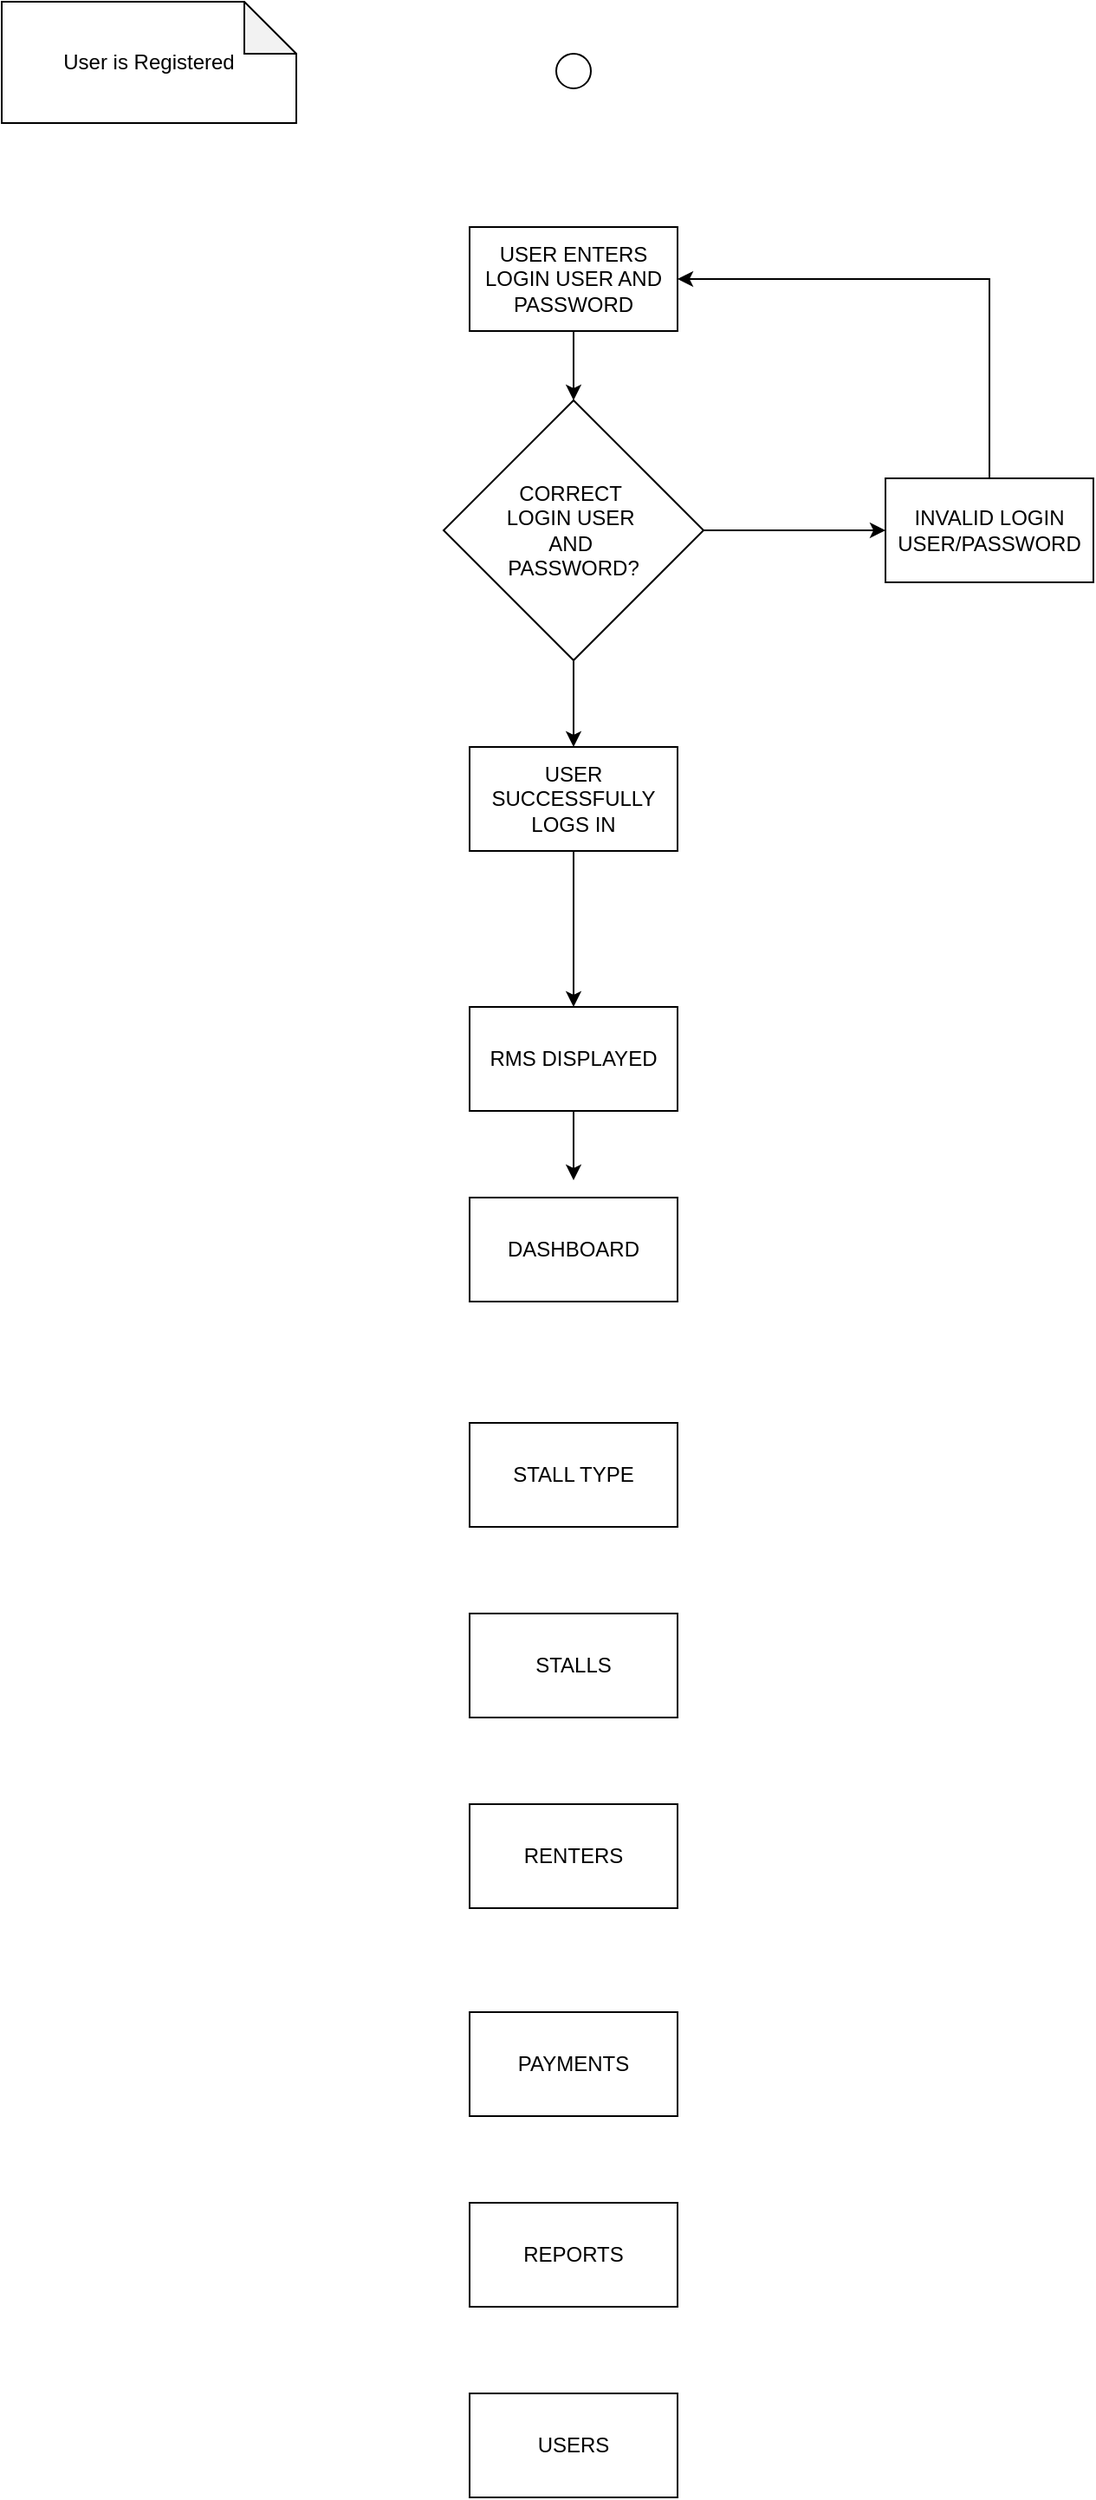 <mxfile version="25.0.1">
  <diagram name="Page-1" id="4rm_w3GbS4QPZRmgDqCC">
    <mxGraphModel dx="1687" dy="875" grid="1" gridSize="10" guides="1" tooltips="1" connect="1" arrows="1" fold="1" page="1" pageScale="1" pageWidth="827" pageHeight="1169" math="0" shadow="0">
      <root>
        <mxCell id="0" />
        <mxCell id="1" parent="0" />
        <mxCell id="zmhzkxxj4Uhy-0csrFuB-2" value="" style="ellipse;whiteSpace=wrap;html=1;aspect=fixed;" vertex="1" parent="1">
          <mxGeometry x="370" y="60" width="20" height="20" as="geometry" />
        </mxCell>
        <mxCell id="zmhzkxxj4Uhy-0csrFuB-3" value="User is Registered" style="shape=note;whiteSpace=wrap;html=1;backgroundOutline=1;darkOpacity=0.05;" vertex="1" parent="1">
          <mxGeometry x="50" y="30" width="170" height="70" as="geometry" />
        </mxCell>
        <mxCell id="zmhzkxxj4Uhy-0csrFuB-10" style="edgeStyle=orthogonalEdgeStyle;rounded=0;orthogonalLoop=1;jettySize=auto;html=1;entryX=0.5;entryY=0;entryDx=0;entryDy=0;" edge="1" parent="1" source="zmhzkxxj4Uhy-0csrFuB-4" target="zmhzkxxj4Uhy-0csrFuB-5">
          <mxGeometry relative="1" as="geometry" />
        </mxCell>
        <mxCell id="zmhzkxxj4Uhy-0csrFuB-4" value="USER ENTERS LOGIN USER AND PASSWORD" style="rounded=0;whiteSpace=wrap;html=1;" vertex="1" parent="1">
          <mxGeometry x="320" y="160" width="120" height="60" as="geometry" />
        </mxCell>
        <mxCell id="zmhzkxxj4Uhy-0csrFuB-8" style="edgeStyle=orthogonalEdgeStyle;rounded=0;orthogonalLoop=1;jettySize=auto;html=1;entryX=0;entryY=0.5;entryDx=0;entryDy=0;" edge="1" parent="1" source="zmhzkxxj4Uhy-0csrFuB-5" target="zmhzkxxj4Uhy-0csrFuB-7">
          <mxGeometry relative="1" as="geometry" />
        </mxCell>
        <mxCell id="zmhzkxxj4Uhy-0csrFuB-11" style="edgeStyle=orthogonalEdgeStyle;rounded=0;orthogonalLoop=1;jettySize=auto;html=1;" edge="1" parent="1" source="zmhzkxxj4Uhy-0csrFuB-5">
          <mxGeometry relative="1" as="geometry">
            <mxPoint x="380" y="460" as="targetPoint" />
          </mxGeometry>
        </mxCell>
        <mxCell id="zmhzkxxj4Uhy-0csrFuB-5" value="CORRECT&amp;nbsp;&lt;div&gt;LOGIN USER&amp;nbsp;&lt;/div&gt;&lt;div&gt;AND&amp;nbsp;&lt;/div&gt;&lt;div&gt;PASSWORD?&lt;/div&gt;" style="rhombus;whiteSpace=wrap;html=1;" vertex="1" parent="1">
          <mxGeometry x="305" y="260" width="150" height="150" as="geometry" />
        </mxCell>
        <mxCell id="zmhzkxxj4Uhy-0csrFuB-9" style="edgeStyle=orthogonalEdgeStyle;rounded=0;orthogonalLoop=1;jettySize=auto;html=1;entryX=1;entryY=0.5;entryDx=0;entryDy=0;" edge="1" parent="1" source="zmhzkxxj4Uhy-0csrFuB-7" target="zmhzkxxj4Uhy-0csrFuB-4">
          <mxGeometry relative="1" as="geometry">
            <Array as="points">
              <mxPoint x="620" y="190" />
            </Array>
          </mxGeometry>
        </mxCell>
        <mxCell id="zmhzkxxj4Uhy-0csrFuB-7" value="INVALID LOGIN USER/PASSWORD" style="rounded=0;whiteSpace=wrap;html=1;" vertex="1" parent="1">
          <mxGeometry x="560" y="305" width="120" height="60" as="geometry" />
        </mxCell>
        <mxCell id="zmhzkxxj4Uhy-0csrFuB-14" style="edgeStyle=orthogonalEdgeStyle;rounded=0;orthogonalLoop=1;jettySize=auto;html=1;entryX=0.5;entryY=0;entryDx=0;entryDy=0;" edge="1" parent="1" source="zmhzkxxj4Uhy-0csrFuB-12" target="zmhzkxxj4Uhy-0csrFuB-13">
          <mxGeometry relative="1" as="geometry" />
        </mxCell>
        <mxCell id="zmhzkxxj4Uhy-0csrFuB-12" value="USER SUCCESSFULLY LOGS IN" style="rounded=0;whiteSpace=wrap;html=1;" vertex="1" parent="1">
          <mxGeometry x="320" y="460" width="120" height="60" as="geometry" />
        </mxCell>
        <mxCell id="zmhzkxxj4Uhy-0csrFuB-16" style="edgeStyle=orthogonalEdgeStyle;rounded=0;orthogonalLoop=1;jettySize=auto;html=1;" edge="1" parent="1" source="zmhzkxxj4Uhy-0csrFuB-13">
          <mxGeometry relative="1" as="geometry">
            <mxPoint x="380" y="710" as="targetPoint" />
          </mxGeometry>
        </mxCell>
        <mxCell id="zmhzkxxj4Uhy-0csrFuB-13" value="RMS DISPLAYED" style="rounded=0;whiteSpace=wrap;html=1;" vertex="1" parent="1">
          <mxGeometry x="320" y="610" width="120" height="60" as="geometry" />
        </mxCell>
        <mxCell id="zmhzkxxj4Uhy-0csrFuB-17" value="DASHBOARD" style="rounded=0;whiteSpace=wrap;html=1;" vertex="1" parent="1">
          <mxGeometry x="320" y="720" width="120" height="60" as="geometry" />
        </mxCell>
        <mxCell id="zmhzkxxj4Uhy-0csrFuB-18" value="STALL TYPE" style="rounded=0;whiteSpace=wrap;html=1;" vertex="1" parent="1">
          <mxGeometry x="320" y="850" width="120" height="60" as="geometry" />
        </mxCell>
        <mxCell id="zmhzkxxj4Uhy-0csrFuB-19" value="STALLS" style="rounded=0;whiteSpace=wrap;html=1;" vertex="1" parent="1">
          <mxGeometry x="320" y="960" width="120" height="60" as="geometry" />
        </mxCell>
        <mxCell id="zmhzkxxj4Uhy-0csrFuB-20" value="RENTERS" style="rounded=0;whiteSpace=wrap;html=1;" vertex="1" parent="1">
          <mxGeometry x="320" y="1070" width="120" height="60" as="geometry" />
        </mxCell>
        <mxCell id="zmhzkxxj4Uhy-0csrFuB-21" value="PAYMENTS" style="rounded=0;whiteSpace=wrap;html=1;" vertex="1" parent="1">
          <mxGeometry x="320" y="1190" width="120" height="60" as="geometry" />
        </mxCell>
        <mxCell id="zmhzkxxj4Uhy-0csrFuB-22" value="REPORTS" style="rounded=0;whiteSpace=wrap;html=1;" vertex="1" parent="1">
          <mxGeometry x="320" y="1300" width="120" height="60" as="geometry" />
        </mxCell>
        <mxCell id="zmhzkxxj4Uhy-0csrFuB-23" value="USERS" style="rounded=0;whiteSpace=wrap;html=1;" vertex="1" parent="1">
          <mxGeometry x="320" y="1410" width="120" height="60" as="geometry" />
        </mxCell>
      </root>
    </mxGraphModel>
  </diagram>
</mxfile>
